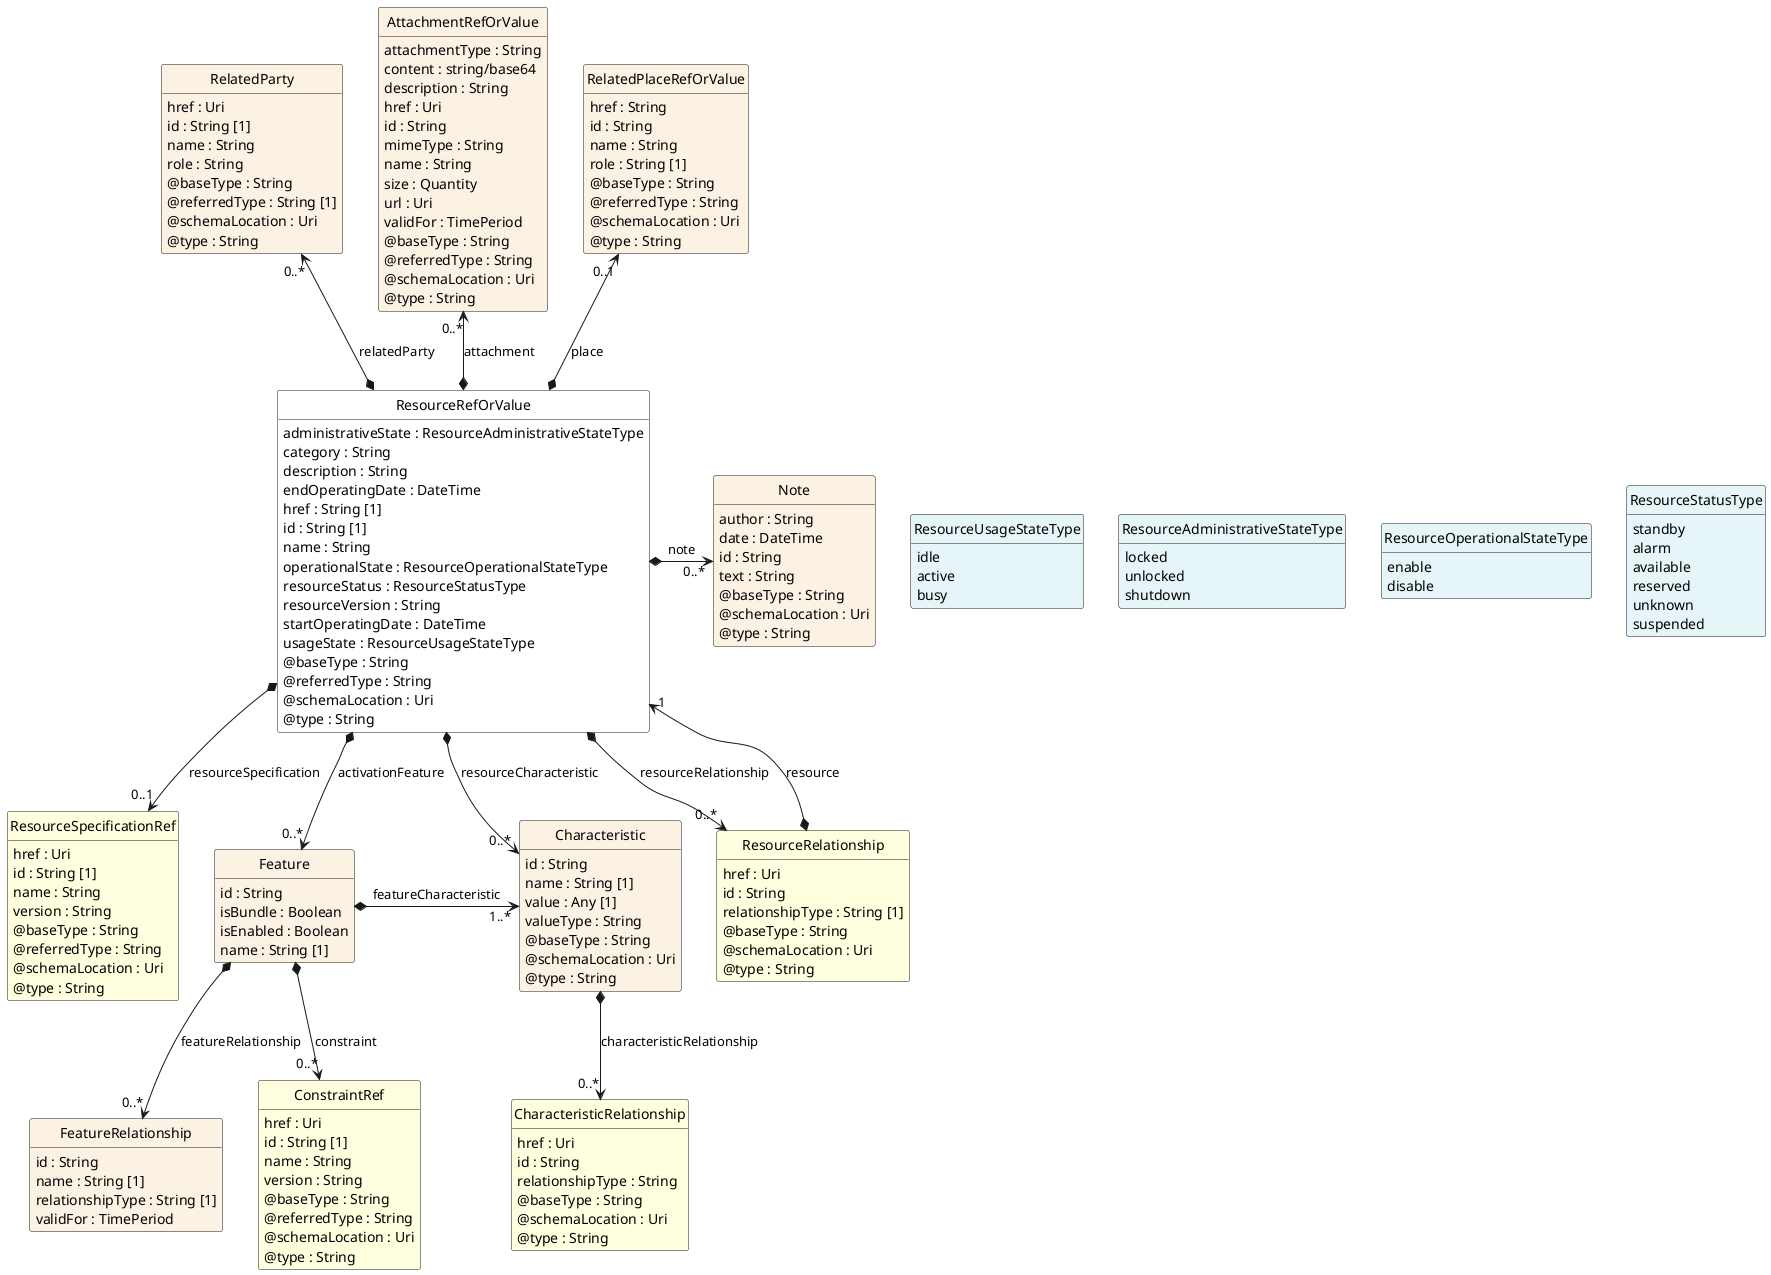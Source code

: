 @startuml
hide circle
hide methods
hide stereotype
show <<Enumeration>> stereotype
skinparam class {
   BackgroundColor<<Enumeration>> #E6F5F7
   BackgroundColor<<Ref>> #FFFFE0
   BackgroundColor<<Pivot>> #FFFFFFF
   BackgroundColor<<SimpleType>> #E2F0DA
   BackgroundColor #FCF2E3
}

class ResourceRefOrValue <<Pivot>> {
    administrativeState : ResourceAdministrativeStateType
    category : String
    description : String
    endOperatingDate : DateTime
    href : String [1]
    id : String [1]
    name : String
    operationalState : ResourceOperationalStateType
    resourceStatus : ResourceStatusType
    resourceVersion : String
    startOperatingDate : DateTime
    usageState : ResourceUsageStateType
    @baseType : String
    @referredType : String
    @schemaLocation : Uri
    @type : String
}

class Note  {
    author : String
    date : DateTime
    id : String
    text : String
    @baseType : String
    @schemaLocation : Uri
    @type : String
}

class Feature  {
    id : String
    isBundle : Boolean
    isEnabled : Boolean
    name : String [1]
}

class Characteristic  {
    id : String
    name : String [1]
    value : Any [1]
    valueType : String
    @baseType : String
    @schemaLocation : Uri
    @type : String
}

class CharacteristicRelationship  <<Ref>> {
    href : Uri
    id : String
    relationshipType : String
    @baseType : String
    @schemaLocation : Uri
    @type : String
}

class ConstraintRef  <<Ref>> {
    href : Uri
    id : String [1]
    name : String
    version : String
    @baseType : String
    @referredType : String
    @schemaLocation : Uri
    @type : String
}

class FeatureRelationship  {
    id : String
    name : String [1]
    relationshipType : String [1]
    validFor : TimePeriod
}

class ResourceSpecificationRef  <<Ref>> {
    href : Uri
    id : String [1]
    name : String
    version : String
    @baseType : String
    @referredType : String
    @schemaLocation : Uri
    @type : String
}

class RelatedParty  {
    href : Uri
    id : String [1]
    name : String
    role : String
    @baseType : String
    @referredType : String [1]
    @schemaLocation : Uri
    @type : String
}

class ResourceStatusType <<Enumeration>> {
    standby
    alarm
    available
    reserved
    unknown
    suspended
}

class ResourceUsageStateType <<Enumeration>> {
    idle
    active
    busy
}

class AttachmentRefOrValue  {
    attachmentType : String
    content : string/base64
    description : String
    href : Uri
    id : String
    mimeType : String
    name : String
    size : Quantity
    url : Uri
    validFor : TimePeriod
    @baseType : String
    @referredType : String
    @schemaLocation : Uri
    @type : String
}

class ResourceAdministrativeStateType <<Enumeration>> {
    locked
    unlocked
    shutdown
}

class ResourceRelationship  <<Ref>> {
    href : Uri
    id : String
    relationshipType : String [1]
    @baseType : String
    @schemaLocation : Uri
    @type : String
}

class ResourceOperationalStateType <<Enumeration>> {
    enable
    disable
}

class RelatedPlaceRefOrValue  {
    href : String
    id : String
    name : String
    role : String [1]
    @baseType : String
    @referredType : String
    @schemaLocation : Uri
    @type : String
}

ResourceRefOrValue -right[hidden]-> ResourceUsageStateType

ResourceUsageStateType -right[hidden]-> ResourceAdministrativeStateType

ResourceAdministrativeStateType -right[hidden]-> ResourceOperationalStateType

ResourceOperationalStateType -right[hidden]-> ResourceStatusType

ResourceRefOrValue *-->  "0..*" ResourceRelationship : resourceRelationship

ResourceRefOrValue *-->  "0..*" Characteristic : resourceCharacteristic

ResourceRefOrValue *-->  "0..*" Feature : activationFeature

Feature *-right-> "1..*" Characteristic : featureCharacteristic

ResourceRefOrValue "1" <--* ResourceRelationship : resource

Note "0..*" <-left-* ResourceRefOrValue : note

RelatedPlaceRefOrValue "0..1" <--* ResourceRefOrValue : place

AttachmentRefOrValue "0..*" <--* ResourceRefOrValue : attachment

RelatedParty "0..*" <--* ResourceRefOrValue : relatedParty

ResourceRefOrValue *-->  "0..1" ResourceSpecificationRef : resourceSpecification

ResourceRelationship <-left[hidden]- ResourceSpecificationRef

Feature *-->  "0..*" FeatureRelationship : featureRelationship

Feature *-->  "0..*" ConstraintRef : constraint

Characteristic *-->  "0..*" CharacteristicRelationship : characteristicRelationship

@enduml